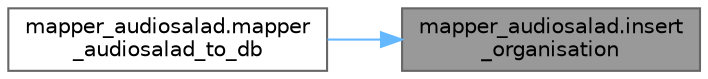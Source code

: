 digraph "mapper_audiosalad.insert_organisation"
{
 // LATEX_PDF_SIZE
  bgcolor="transparent";
  edge [fontname=Helvetica,fontsize=10,labelfontname=Helvetica,labelfontsize=10];
  node [fontname=Helvetica,fontsize=10,shape=box,height=0.2,width=0.4];
  rankdir="RL";
  Node1 [id="Node000001",label="mapper_audiosalad.insert\l_organisation",height=0.2,width=0.4,color="gray40", fillcolor="grey60", style="filled", fontcolor="black",tooltip=" "];
  Node1 -> Node2 [id="edge1_Node000001_Node000002",dir="back",color="steelblue1",style="solid",tooltip=" "];
  Node2 [id="Node000002",label="mapper_audiosalad.mapper\l_audiosalad_to_db",height=0.2,width=0.4,color="grey40", fillcolor="white", style="filled",URL="$namespacemapper__audiosalad.html#ac885c204d34e3ec245e3fbf4147a6d4c",tooltip=" "];
}

